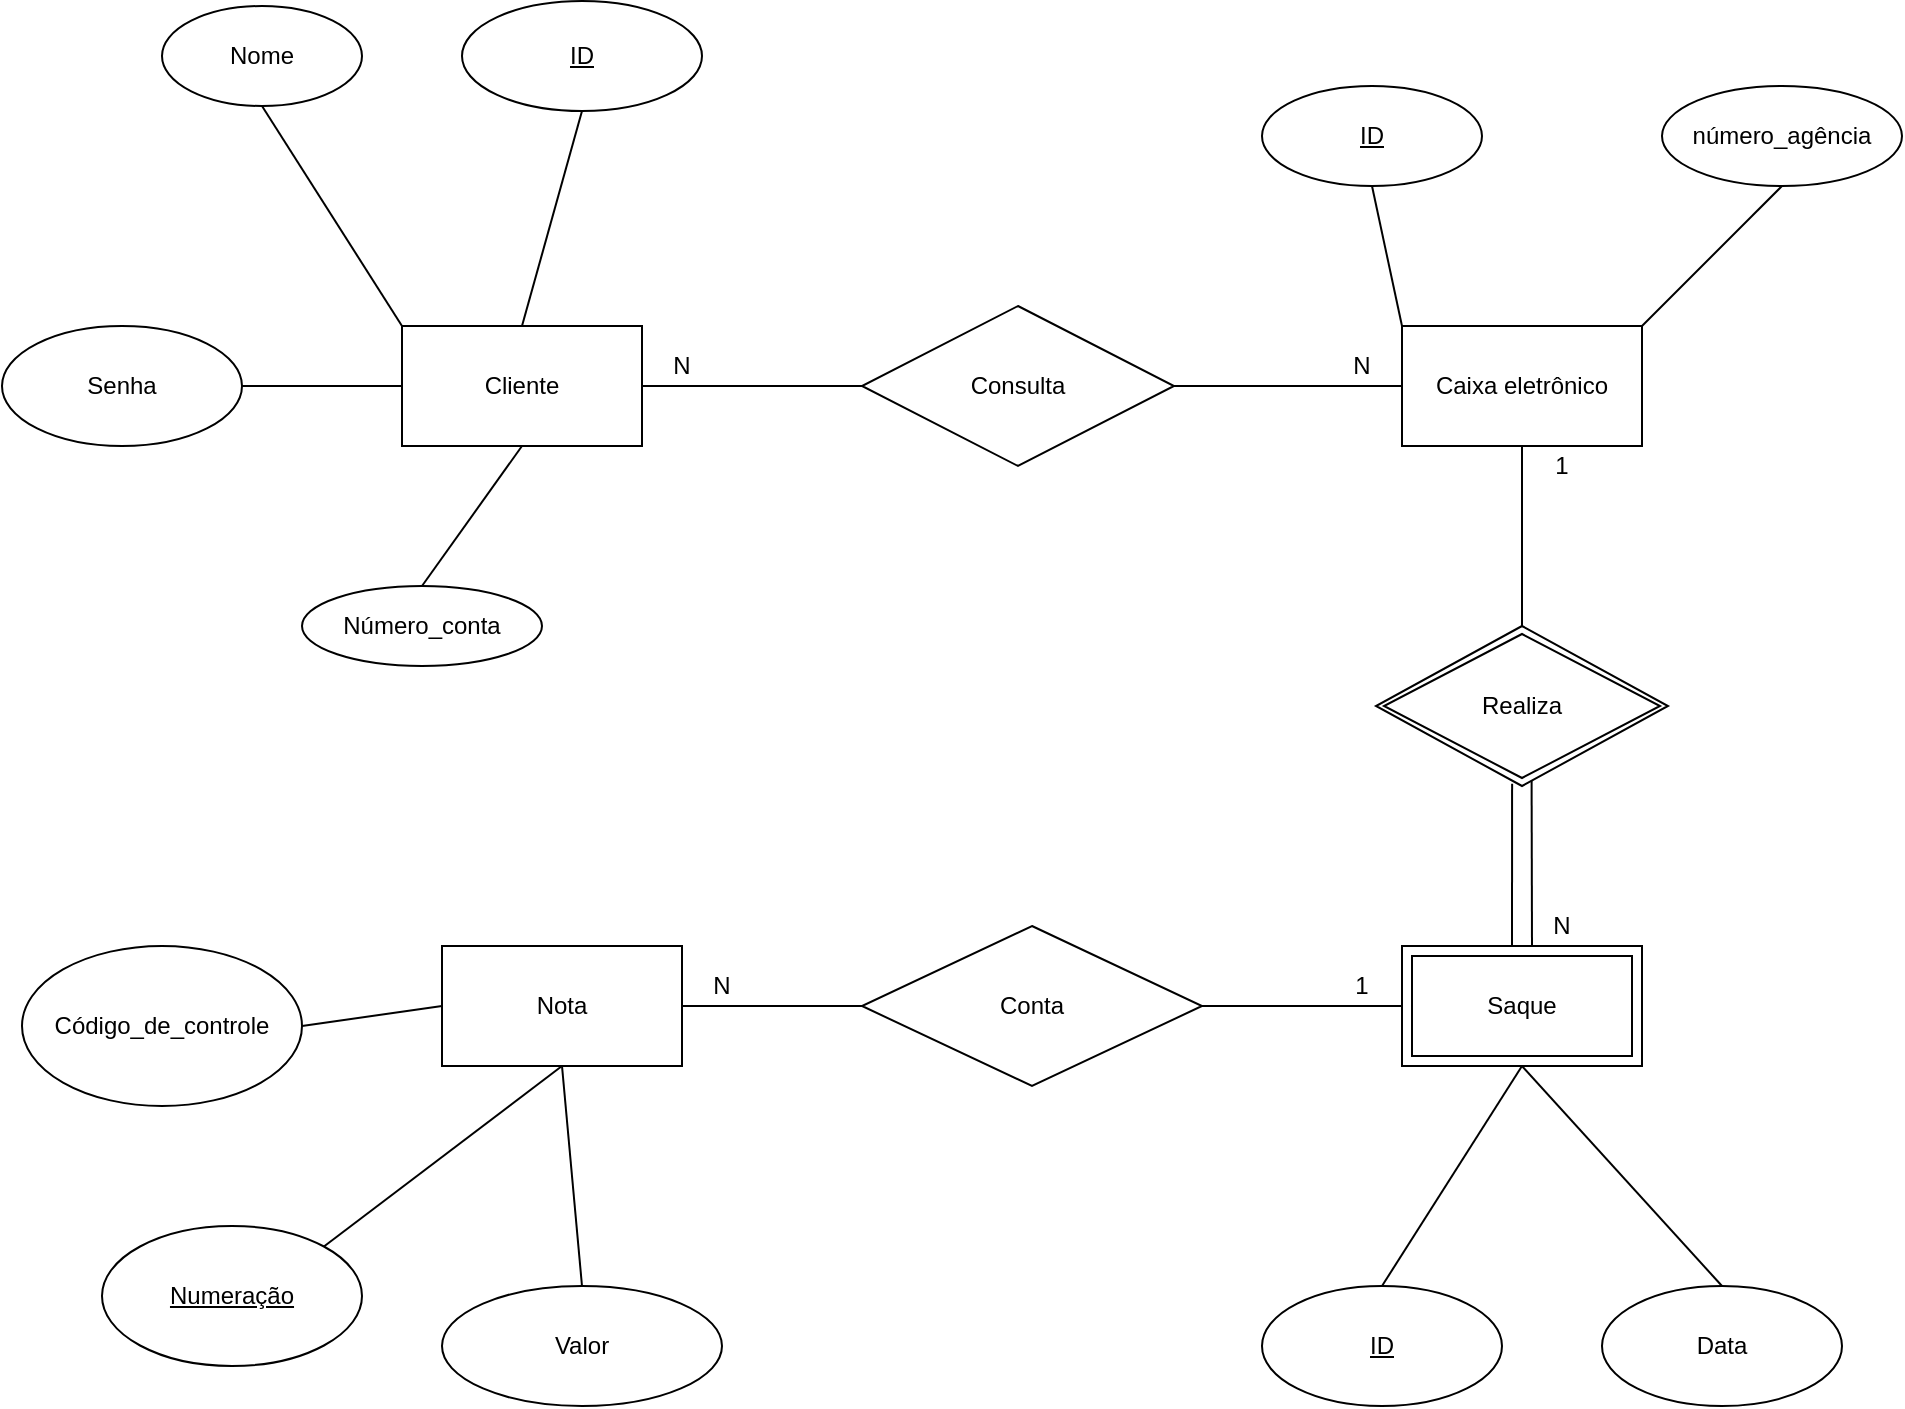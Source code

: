 <mxfile version="13.6.2" type="device"><diagram id="LQCCLsBQGiSCJwbW2TIu" name="DER"><mxGraphModel dx="1913" dy="806" grid="1" gridSize="10" guides="1" tooltips="1" connect="1" arrows="1" fold="1" page="1" pageScale="1" pageWidth="827" pageHeight="1169" math="0" shadow="0"><root><mxCell id="0"/><mxCell id="1" parent="0"/><mxCell id="IaYTIET4IvbHOZC_PAwd-1" value="Caixa eletrônico" style="rounded=0;whiteSpace=wrap;html=1;" parent="1" vertex="1"><mxGeometry x="570" y="300" width="120" height="60" as="geometry"/></mxCell><mxCell id="IaYTIET4IvbHOZC_PAwd-2" value="Cliente" style="rounded=0;whiteSpace=wrap;html=1;" parent="1" vertex="1"><mxGeometry x="70" y="300" width="120" height="60" as="geometry"/></mxCell><mxCell id="IaYTIET4IvbHOZC_PAwd-3" value="Consulta" style="rhombus;whiteSpace=wrap;html=1;" parent="1" vertex="1"><mxGeometry x="300" y="290" width="156" height="80" as="geometry"/></mxCell><mxCell id="IaYTIET4IvbHOZC_PAwd-5" value="Nota" style="rounded=0;whiteSpace=wrap;html=1;" parent="1" vertex="1"><mxGeometry x="90" y="610" width="120" height="60" as="geometry"/></mxCell><mxCell id="IaYTIET4IvbHOZC_PAwd-7" value="Conta" style="rhombus;whiteSpace=wrap;html=1;" parent="1" vertex="1"><mxGeometry x="300" y="600" width="170" height="80" as="geometry"/></mxCell><mxCell id="IaYTIET4IvbHOZC_PAwd-8" value="Nome" style="ellipse;whiteSpace=wrap;html=1;" parent="1" vertex="1"><mxGeometry x="-50" y="140" width="100" height="50" as="geometry"/></mxCell><mxCell id="IaYTIET4IvbHOZC_PAwd-9" value="&lt;u&gt;ID&lt;/u&gt;" style="ellipse;whiteSpace=wrap;html=1;" parent="1" vertex="1"><mxGeometry x="100" y="137.5" width="120" height="55" as="geometry"/></mxCell><mxCell id="IaYTIET4IvbHOZC_PAwd-10" value="Senha" style="ellipse;whiteSpace=wrap;html=1;" parent="1" vertex="1"><mxGeometry x="-130" y="300" width="120" height="60" as="geometry"/></mxCell><mxCell id="IaYTIET4IvbHOZC_PAwd-11" value="" style="endArrow=none;html=1;exitX=1;exitY=0.5;exitDx=0;exitDy=0;entryX=0;entryY=0.5;entryDx=0;entryDy=0;" parent="1" source="IaYTIET4IvbHOZC_PAwd-10" target="IaYTIET4IvbHOZC_PAwd-2" edge="1"><mxGeometry width="50" height="50" relative="1" as="geometry"><mxPoint x="560" y="450" as="sourcePoint"/><mxPoint x="610" y="400" as="targetPoint"/></mxGeometry></mxCell><mxCell id="IaYTIET4IvbHOZC_PAwd-12" value="" style="endArrow=none;html=1;exitX=0.5;exitY=1;exitDx=0;exitDy=0;entryX=0;entryY=0;entryDx=0;entryDy=0;" parent="1" source="IaYTIET4IvbHOZC_PAwd-8" target="IaYTIET4IvbHOZC_PAwd-2" edge="1"><mxGeometry width="50" height="50" relative="1" as="geometry"><mxPoint x="560" y="450" as="sourcePoint"/><mxPoint x="610" y="400" as="targetPoint"/></mxGeometry></mxCell><mxCell id="IaYTIET4IvbHOZC_PAwd-13" value="" style="endArrow=none;html=1;exitX=0.5;exitY=1;exitDx=0;exitDy=0;entryX=0.5;entryY=0;entryDx=0;entryDy=0;" parent="1" source="IaYTIET4IvbHOZC_PAwd-9" target="IaYTIET4IvbHOZC_PAwd-2" edge="1"><mxGeometry width="50" height="50" relative="1" as="geometry"><mxPoint x="560" y="450" as="sourcePoint"/><mxPoint x="610" y="400" as="targetPoint"/></mxGeometry></mxCell><mxCell id="IaYTIET4IvbHOZC_PAwd-14" value="" style="endArrow=none;html=1;entryX=1;entryY=0.5;entryDx=0;entryDy=0;exitX=0;exitY=0.5;exitDx=0;exitDy=0;" parent="1" source="IaYTIET4IvbHOZC_PAwd-3" target="IaYTIET4IvbHOZC_PAwd-2" edge="1"><mxGeometry width="50" height="50" relative="1" as="geometry"><mxPoint x="440" y="450" as="sourcePoint"/><mxPoint x="490" y="400" as="targetPoint"/></mxGeometry></mxCell><mxCell id="IaYTIET4IvbHOZC_PAwd-15" value="" style="endArrow=none;html=1;entryX=1;entryY=0.5;entryDx=0;entryDy=0;exitX=0;exitY=0.5;exitDx=0;exitDy=0;" parent="1" source="IaYTIET4IvbHOZC_PAwd-1" target="IaYTIET4IvbHOZC_PAwd-3" edge="1"><mxGeometry width="50" height="50" relative="1" as="geometry"><mxPoint x="440" y="450" as="sourcePoint"/><mxPoint x="490" y="400" as="targetPoint"/></mxGeometry></mxCell><mxCell id="IaYTIET4IvbHOZC_PAwd-16" value="&lt;u&gt;ID&lt;/u&gt;" style="ellipse;whiteSpace=wrap;html=1;" parent="1" vertex="1"><mxGeometry x="500" y="180" width="110" height="50" as="geometry"/></mxCell><mxCell id="IaYTIET4IvbHOZC_PAwd-17" value="número_agência" style="ellipse;whiteSpace=wrap;html=1;" parent="1" vertex="1"><mxGeometry x="700" y="180" width="120" height="50" as="geometry"/></mxCell><mxCell id="IaYTIET4IvbHOZC_PAwd-18" value="Número_conta" style="ellipse;whiteSpace=wrap;html=1;" parent="1" vertex="1"><mxGeometry x="20" y="430" width="120" height="40" as="geometry"/></mxCell><mxCell id="IaYTIET4IvbHOZC_PAwd-19" value="" style="endArrow=none;html=1;entryX=0.5;entryY=1;entryDx=0;entryDy=0;exitX=0.5;exitY=0;exitDx=0;exitDy=0;" parent="1" source="IaYTIET4IvbHOZC_PAwd-18" target="IaYTIET4IvbHOZC_PAwd-2" edge="1"><mxGeometry width="50" height="50" relative="1" as="geometry"><mxPoint x="440" y="450" as="sourcePoint"/><mxPoint x="490" y="400" as="targetPoint"/></mxGeometry></mxCell><mxCell id="IaYTIET4IvbHOZC_PAwd-20" value="" style="endArrow=none;html=1;entryX=0.5;entryY=1;entryDx=0;entryDy=0;exitX=0;exitY=0;exitDx=0;exitDy=0;" parent="1" source="IaYTIET4IvbHOZC_PAwd-1" target="IaYTIET4IvbHOZC_PAwd-16" edge="1"><mxGeometry width="50" height="50" relative="1" as="geometry"><mxPoint x="440" y="450" as="sourcePoint"/><mxPoint x="490" y="400" as="targetPoint"/></mxGeometry></mxCell><mxCell id="IaYTIET4IvbHOZC_PAwd-21" value="" style="endArrow=none;html=1;entryX=0.5;entryY=1;entryDx=0;entryDy=0;exitX=1;exitY=0;exitDx=0;exitDy=0;" parent="1" source="IaYTIET4IvbHOZC_PAwd-1" target="IaYTIET4IvbHOZC_PAwd-17" edge="1"><mxGeometry width="50" height="50" relative="1" as="geometry"><mxPoint x="440" y="450" as="sourcePoint"/><mxPoint x="490" y="400" as="targetPoint"/></mxGeometry></mxCell><mxCell id="IaYTIET4IvbHOZC_PAwd-22" value="N" style="text;html=1;strokeColor=none;fillColor=none;align=center;verticalAlign=middle;whiteSpace=wrap;rounded=0;" parent="1" vertex="1"><mxGeometry x="530" y="310" width="40" height="20" as="geometry"/></mxCell><mxCell id="IaYTIET4IvbHOZC_PAwd-23" value="N" style="text;html=1;strokeColor=none;fillColor=none;align=center;verticalAlign=middle;whiteSpace=wrap;rounded=0;" parent="1" vertex="1"><mxGeometry x="190" y="310" width="40" height="20" as="geometry"/></mxCell><mxCell id="IaYTIET4IvbHOZC_PAwd-24" value="" style="endArrow=none;html=1;entryX=0.5;entryY=1;entryDx=0;entryDy=0;" parent="1" target="IaYTIET4IvbHOZC_PAwd-1" edge="1"><mxGeometry width="50" height="50" relative="1" as="geometry"><mxPoint x="630" y="450" as="sourcePoint"/><mxPoint x="490" y="500" as="targetPoint"/></mxGeometry></mxCell><mxCell id="IaYTIET4IvbHOZC_PAwd-25" value="" style="endArrow=none;html=1;entryX=0.532;entryY=0.969;entryDx=0;entryDy=0;entryPerimeter=0;" parent="1" edge="1"><mxGeometry width="50" height="50" relative="1" as="geometry"><mxPoint x="635" y="610" as="sourcePoint"/><mxPoint x="634.8" y="527.52" as="targetPoint"/></mxGeometry></mxCell><mxCell id="IaYTIET4IvbHOZC_PAwd-26" value="1" style="text;html=1;strokeColor=none;fillColor=none;align=center;verticalAlign=middle;whiteSpace=wrap;rounded=0;" parent="1" vertex="1"><mxGeometry x="630" y="360" width="40" height="20" as="geometry"/></mxCell><mxCell id="IaYTIET4IvbHOZC_PAwd-27" value="N" style="text;html=1;strokeColor=none;fillColor=none;align=center;verticalAlign=middle;whiteSpace=wrap;rounded=0;" parent="1" vertex="1"><mxGeometry x="630" y="590" width="40" height="20" as="geometry"/></mxCell><mxCell id="IaYTIET4IvbHOZC_PAwd-28" value="&lt;u&gt;ID&lt;/u&gt;" style="ellipse;whiteSpace=wrap;html=1;" parent="1" vertex="1"><mxGeometry x="500" y="780" width="120" height="60" as="geometry"/></mxCell><mxCell id="IaYTIET4IvbHOZC_PAwd-29" value="Data" style="ellipse;whiteSpace=wrap;html=1;" parent="1" vertex="1"><mxGeometry x="670" y="780" width="120" height="60" as="geometry"/></mxCell><mxCell id="IaYTIET4IvbHOZC_PAwd-30" value="" style="endArrow=none;html=1;exitX=0.5;exitY=0;exitDx=0;exitDy=0;entryX=0.5;entryY=1;entryDx=0;entryDy=0;" parent="1" source="IaYTIET4IvbHOZC_PAwd-28" edge="1"><mxGeometry width="50" height="50" relative="1" as="geometry"><mxPoint x="440" y="550" as="sourcePoint"/><mxPoint x="630" y="670" as="targetPoint"/></mxGeometry></mxCell><mxCell id="IaYTIET4IvbHOZC_PAwd-31" value="" style="endArrow=none;html=1;exitX=0.5;exitY=0;exitDx=0;exitDy=0;entryX=0.5;entryY=1;entryDx=0;entryDy=0;" parent="1" source="IaYTIET4IvbHOZC_PAwd-29" edge="1"><mxGeometry width="50" height="50" relative="1" as="geometry"><mxPoint x="440" y="550" as="sourcePoint"/><mxPoint x="630" y="670" as="targetPoint"/></mxGeometry></mxCell><mxCell id="IaYTIET4IvbHOZC_PAwd-32" value="Valor" style="ellipse;whiteSpace=wrap;html=1;" parent="1" vertex="1"><mxGeometry x="90" y="780" width="140" height="60" as="geometry"/></mxCell><mxCell id="IaYTIET4IvbHOZC_PAwd-33" value="&lt;u&gt;Numeração&lt;/u&gt;" style="ellipse;whiteSpace=wrap;html=1;" parent="1" vertex="1"><mxGeometry x="-80" y="750" width="130" height="70" as="geometry"/></mxCell><mxCell id="IaYTIET4IvbHOZC_PAwd-34" value="Código_de_controle" style="ellipse;whiteSpace=wrap;html=1;" parent="1" vertex="1"><mxGeometry x="-120" y="610" width="140" height="80" as="geometry"/></mxCell><mxCell id="IaYTIET4IvbHOZC_PAwd-35" value="" style="endArrow=none;html=1;exitX=1;exitY=0.5;exitDx=0;exitDy=0;" parent="1" source="IaYTIET4IvbHOZC_PAwd-5" target="IaYTIET4IvbHOZC_PAwd-7" edge="1"><mxGeometry width="50" height="50" relative="1" as="geometry"><mxPoint x="440" y="550" as="sourcePoint"/><mxPoint x="490" y="500" as="targetPoint"/></mxGeometry></mxCell><mxCell id="IaYTIET4IvbHOZC_PAwd-36" value="" style="endArrow=none;html=1;exitX=1;exitY=0.5;exitDx=0;exitDy=0;entryX=0;entryY=0.5;entryDx=0;entryDy=0;" parent="1" source="IaYTIET4IvbHOZC_PAwd-7" edge="1"><mxGeometry width="50" height="50" relative="1" as="geometry"><mxPoint x="440" y="550" as="sourcePoint"/><mxPoint x="570" y="640" as="targetPoint"/></mxGeometry></mxCell><mxCell id="IaYTIET4IvbHOZC_PAwd-37" value="" style="endArrow=none;html=1;exitX=1;exitY=0.5;exitDx=0;exitDy=0;entryX=0;entryY=0.5;entryDx=0;entryDy=0;" parent="1" source="IaYTIET4IvbHOZC_PAwd-34" target="IaYTIET4IvbHOZC_PAwd-5" edge="1"><mxGeometry width="50" height="50" relative="1" as="geometry"><mxPoint x="440" y="550" as="sourcePoint"/><mxPoint x="490" y="500" as="targetPoint"/></mxGeometry></mxCell><mxCell id="IaYTIET4IvbHOZC_PAwd-38" value="" style="endArrow=none;html=1;exitX=1;exitY=0;exitDx=0;exitDy=0;entryX=0.5;entryY=1;entryDx=0;entryDy=0;" parent="1" source="IaYTIET4IvbHOZC_PAwd-33" target="IaYTIET4IvbHOZC_PAwd-5" edge="1"><mxGeometry width="50" height="50" relative="1" as="geometry"><mxPoint x="440" y="550" as="sourcePoint"/><mxPoint x="490" y="500" as="targetPoint"/></mxGeometry></mxCell><mxCell id="IaYTIET4IvbHOZC_PAwd-39" value="" style="endArrow=none;html=1;exitX=0.5;exitY=0;exitDx=0;exitDy=0;entryX=0.5;entryY=1;entryDx=0;entryDy=0;" parent="1" source="IaYTIET4IvbHOZC_PAwd-32" target="IaYTIET4IvbHOZC_PAwd-5" edge="1"><mxGeometry width="50" height="50" relative="1" as="geometry"><mxPoint x="440" y="550" as="sourcePoint"/><mxPoint x="490" y="500" as="targetPoint"/></mxGeometry></mxCell><mxCell id="IaYTIET4IvbHOZC_PAwd-40" value="N" style="text;html=1;strokeColor=none;fillColor=none;align=center;verticalAlign=middle;whiteSpace=wrap;rounded=0;" parent="1" vertex="1"><mxGeometry x="210" y="620" width="40" height="20" as="geometry"/></mxCell><mxCell id="IaYTIET4IvbHOZC_PAwd-41" value="1" style="text;html=1;strokeColor=none;fillColor=none;align=center;verticalAlign=middle;whiteSpace=wrap;rounded=0;" parent="1" vertex="1"><mxGeometry x="530" y="620" width="40" height="20" as="geometry"/></mxCell><mxCell id="IaYTIET4IvbHOZC_PAwd-42" value="" style="endArrow=none;html=1;entryX=0.467;entryY=0.986;entryDx=0;entryDy=0;entryPerimeter=0;" parent="1" edge="1"><mxGeometry width="50" height="50" relative="1" as="geometry"><mxPoint x="625" y="610" as="sourcePoint"/><mxPoint x="625.05" y="528.88" as="targetPoint"/></mxGeometry></mxCell><mxCell id="EWV_O0AIQBPO5I9pIIx5-1" value="Saque" style="shape=ext;margin=3;double=1;whiteSpace=wrap;html=1;align=center;" vertex="1" parent="1"><mxGeometry x="570" y="610" width="120" height="60" as="geometry"/></mxCell><mxCell id="EWV_O0AIQBPO5I9pIIx5-2" value="Realiza" style="shape=rhombus;double=1;perimeter=rhombusPerimeter;whiteSpace=wrap;html=1;align=center;" vertex="1" parent="1"><mxGeometry x="557" y="450" width="146" height="80" as="geometry"/></mxCell></root></mxGraphModel></diagram></mxfile>